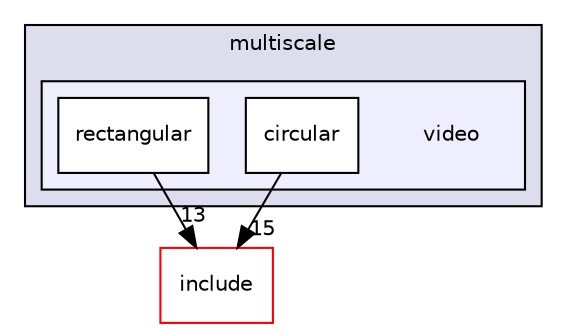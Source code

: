digraph "src/multiscale/video" {
  compound=true
  node [ fontsize="10", fontname="Helvetica"];
  edge [ labelfontsize="10", labelfontname="Helvetica"];
  subgraph clusterdir_93287aa57a2806f5f547b73a619823dd {
    graph [ bgcolor="#ddddee", pencolor="black", label="multiscale" fontname="Helvetica", fontsize="10", URL="dir_93287aa57a2806f5f547b73a619823dd.html"]
  subgraph clusterdir_181e58fb894b6db2e2ebe48170ed182a {
    graph [ bgcolor="#eeeeff", pencolor="black", label="" URL="dir_181e58fb894b6db2e2ebe48170ed182a.html"];
    dir_181e58fb894b6db2e2ebe48170ed182a [shape=plaintext label="video"];
    dir_9ab520bd455cc605d2cf735513bae990 [shape=box label="circular" color="black" fillcolor="white" style="filled" URL="dir_9ab520bd455cc605d2cf735513bae990.html"];
    dir_659b9e9df9619eed061809f04f769b63 [shape=box label="rectangular" color="black" fillcolor="white" style="filled" URL="dir_659b9e9df9619eed061809f04f769b63.html"];
  }
  }
  dir_d44c64559bbebec7f509842c48db8b23 [shape=box label="include" fillcolor="white" style="filled" color="red" URL="dir_d44c64559bbebec7f509842c48db8b23.html"];
  dir_659b9e9df9619eed061809f04f769b63->dir_d44c64559bbebec7f509842c48db8b23 [headlabel="13", labeldistance=1.5 headhref="dir_000019_000000.html"];
  dir_9ab520bd455cc605d2cf735513bae990->dir_d44c64559bbebec7f509842c48db8b23 [headlabel="15", labeldistance=1.5 headhref="dir_000018_000000.html"];
}

